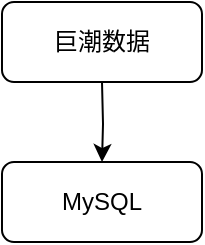 <mxfile version="13.7.1" type="github">
  <diagram id="UiQfDzBn7at2XcCDfYlz" name="第 1 页">
    <mxGraphModel dx="1038" dy="588" grid="1" gridSize="10" guides="1" tooltips="1" connect="1" arrows="1" fold="1" page="1" pageScale="1" pageWidth="827" pageHeight="1169" math="0" shadow="0">
      <root>
        <mxCell id="0" />
        <mxCell id="1" parent="0" />
        <mxCell id="jp5wXKzFEextffAn80V3-57" style="edgeStyle=orthogonalEdgeStyle;rounded=0;orthogonalLoop=1;jettySize=auto;html=1;exitX=0.5;exitY=1;exitDx=0;exitDy=0;entryX=0.5;entryY=0;entryDx=0;entryDy=0;" edge="1" parent="1" target="jp5wXKzFEextffAn80V3-55">
          <mxGeometry relative="1" as="geometry">
            <mxPoint x="440" y="160" as="sourcePoint" />
          </mxGeometry>
        </mxCell>
        <mxCell id="jp5wXKzFEextffAn80V3-55" value="MySQL" style="rounded=1;whiteSpace=wrap;html=1;" vertex="1" parent="1">
          <mxGeometry x="390" y="200" width="100" height="40" as="geometry" />
        </mxCell>
        <mxCell id="jp5wXKzFEextffAn80V3-58" value="巨潮数据" style="rounded=1;whiteSpace=wrap;html=1;" vertex="1" parent="1">
          <mxGeometry x="390" y="120" width="100" height="40" as="geometry" />
        </mxCell>
      </root>
    </mxGraphModel>
  </diagram>
</mxfile>
